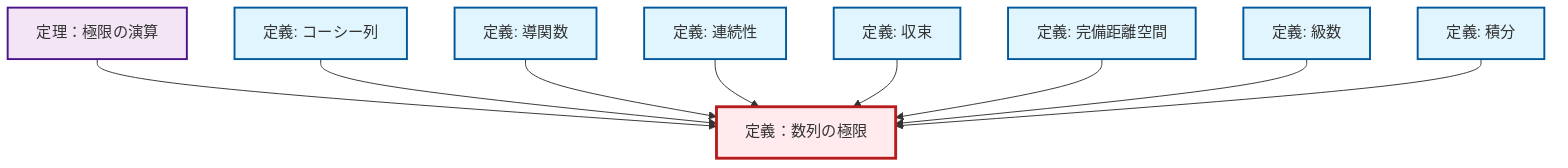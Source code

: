 graph TD
    classDef definition fill:#e1f5fe,stroke:#01579b,stroke-width:2px
    classDef theorem fill:#f3e5f5,stroke:#4a148c,stroke-width:2px
    classDef axiom fill:#fff3e0,stroke:#e65100,stroke-width:2px
    classDef example fill:#e8f5e9,stroke:#1b5e20,stroke-width:2px
    classDef current fill:#ffebee,stroke:#b71c1c,stroke-width:3px
    def-limit["定義：数列の極限"]:::definition
    def-continuity["定義: 連続性"]:::definition
    def-complete-metric-space["定義: 完備距離空間"]:::definition
    def-cauchy-sequence["定義: コーシー列"]:::definition
    def-series["定義: 級数"]:::definition
    def-convergence["定義: 収束"]:::definition
    def-derivative["定義: 導関数"]:::definition
    thm-limit-arithmetic["定理：極限の演算"]:::theorem
    def-integral["定義: 積分"]:::definition
    thm-limit-arithmetic --> def-limit
    def-cauchy-sequence --> def-limit
    def-derivative --> def-limit
    def-continuity --> def-limit
    def-convergence --> def-limit
    def-complete-metric-space --> def-limit
    def-series --> def-limit
    def-integral --> def-limit
    class def-limit current